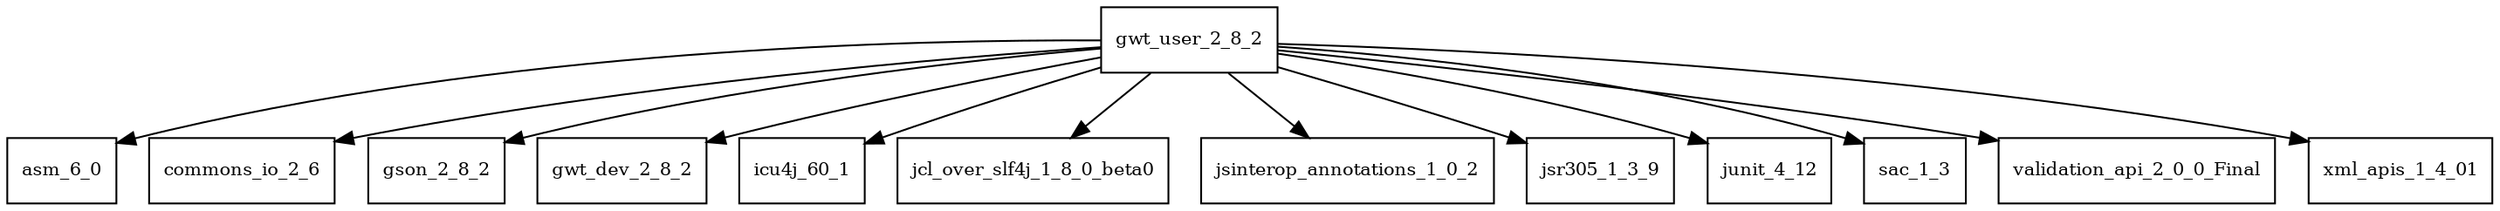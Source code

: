digraph gwt_user_2_8_2_dependencies {
  node [shape = box, fontsize=10.0];
  gwt_user_2_8_2 -> asm_6_0;
  gwt_user_2_8_2 -> commons_io_2_6;
  gwt_user_2_8_2 -> gson_2_8_2;
  gwt_user_2_8_2 -> gwt_dev_2_8_2;
  gwt_user_2_8_2 -> icu4j_60_1;
  gwt_user_2_8_2 -> jcl_over_slf4j_1_8_0_beta0;
  gwt_user_2_8_2 -> jsinterop_annotations_1_0_2;
  gwt_user_2_8_2 -> jsr305_1_3_9;
  gwt_user_2_8_2 -> junit_4_12;
  gwt_user_2_8_2 -> sac_1_3;
  gwt_user_2_8_2 -> validation_api_2_0_0_Final;
  gwt_user_2_8_2 -> xml_apis_1_4_01;
}
